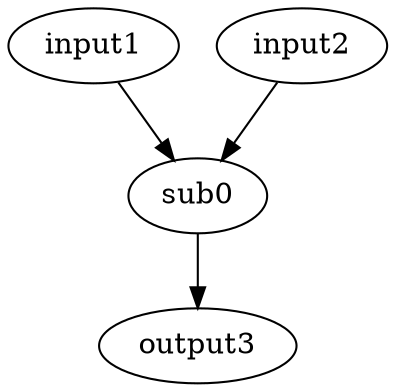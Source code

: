 digraph G {
sub0[opcode=sub];
input1[opcode=input][argNo=0][argType=value];
input2[opcode=input][argNo=1][argType=value];
output3[opcode=output][argNo=0][argType=value];
sub0->output3[operand=0]; //sub->ret
input1->sub0[operand=0]; //input->sub
input2->sub0[operand=1]; //input->sub
}
